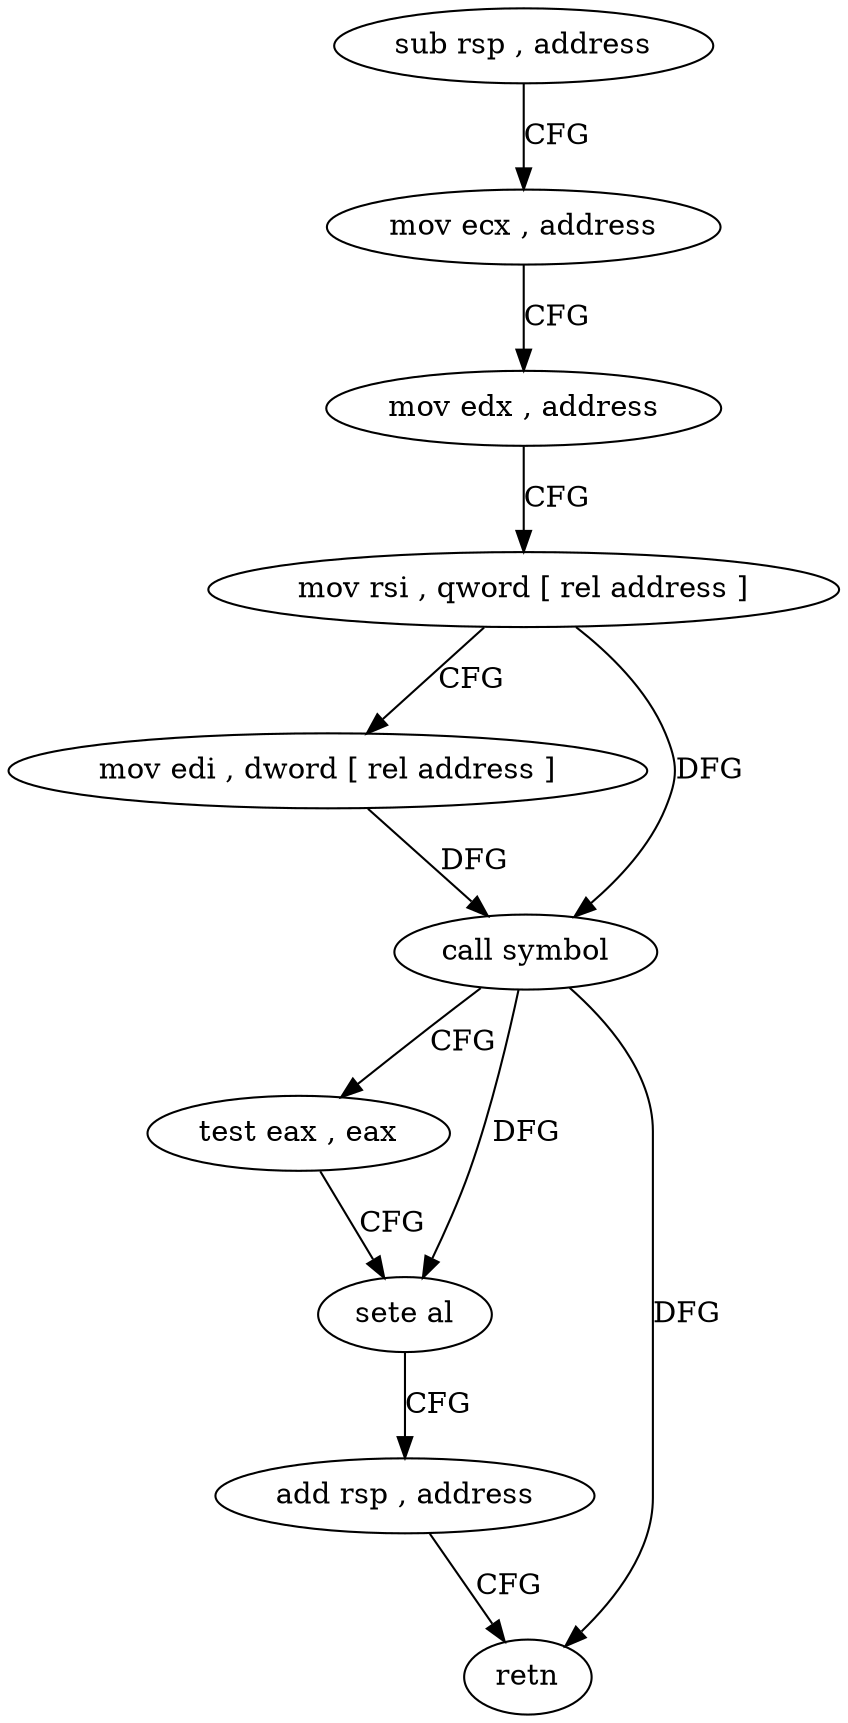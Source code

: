 digraph "func" {
"4215499" [label = "sub rsp , address" ]
"4215503" [label = "mov ecx , address" ]
"4215508" [label = "mov edx , address" ]
"4215513" [label = "mov rsi , qword [ rel address ]" ]
"4215520" [label = "mov edi , dword [ rel address ]" ]
"4215526" [label = "call symbol" ]
"4215531" [label = "test eax , eax" ]
"4215533" [label = "sete al" ]
"4215536" [label = "add rsp , address" ]
"4215540" [label = "retn" ]
"4215499" -> "4215503" [ label = "CFG" ]
"4215503" -> "4215508" [ label = "CFG" ]
"4215508" -> "4215513" [ label = "CFG" ]
"4215513" -> "4215520" [ label = "CFG" ]
"4215513" -> "4215526" [ label = "DFG" ]
"4215520" -> "4215526" [ label = "DFG" ]
"4215526" -> "4215531" [ label = "CFG" ]
"4215526" -> "4215533" [ label = "DFG" ]
"4215526" -> "4215540" [ label = "DFG" ]
"4215531" -> "4215533" [ label = "CFG" ]
"4215533" -> "4215536" [ label = "CFG" ]
"4215536" -> "4215540" [ label = "CFG" ]
}
